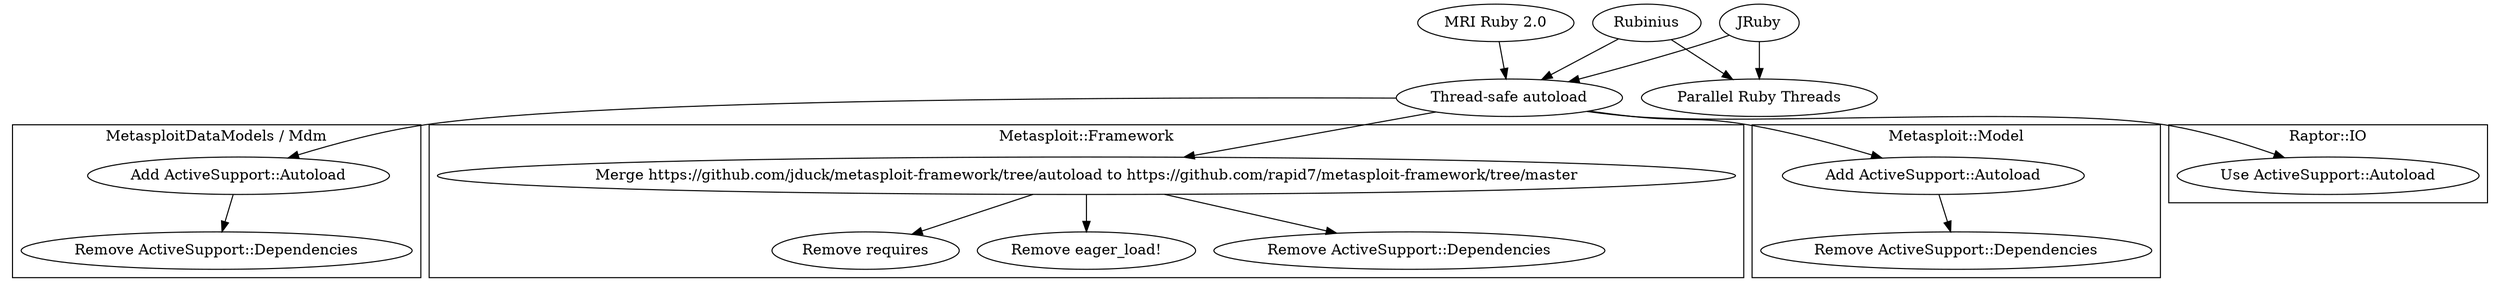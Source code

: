 digraph brainstorm {
  jruby [label="JRuby"]
  rubinius [label="Rubinius"]

  thread_safe_autoload [label="Thread-safe autoload"]
  parallel_ruby_threads [label="Parallel Ruby Threads"]
  
  jruby -> thread_safe_autoload
  jruby -> parallel_ruby_threads

  "MRI Ruby 2.0" -> thread_safe_autoload

  rubinius -> thread_safe_autoload
  rubinius -> parallel_ruby_threads

  thread_safe_autoload -> metasploit_data_models_autoload
  thread_safe_autoload -> metasploit_framework_autoload
  thread_safe_autoload -> metasploit_model_autoload
  thread_safe_autoload -> raptor_io_autoload

  subgraph cluster_metasploit_data_models {
    label = "MetasploitDataModels / Mdm"

    metasploit_data_models_autoload [label="Add ActiveSupport::Autoload"]
    metasploit_data_models_dependencies [label="Remove ActiveSupport::Dependencies"]

    metasploit_data_models_autoload -> metasploit_data_models_dependencies
  }

  subgraph cluster_metasploit_framework {
    label = "Metasploit::Framework"

    metasploit_framework_autoload [label="Merge https://github.com/jduck/metasploit-framework/tree/autoload to https://github.com/rapid7/metasploit-framework/tree/master"]
    metasploit_framework_dependencies [label="Remove ActiveSupport::Dependencies"]
    metasploit_framework_requires [label="Remove requires"]
    metasploit_framework_eager_load [label="Remove eager_load!"]

    metasploit_framework_autoload -> metasploit_framework_dependencies
    metasploit_framework_autoload -> metasploit_framework_requires
    metasploit_framework_autoload -> metasploit_framework_eager_load
  }

  subgraph cluster_metasploit_model {
    label = "Metasploit::Model"

    metasploit_model_autoload [label="Add ActiveSupport::Autoload"]
    metasploit_model_dependencies [label="Remove ActiveSupport::Dependencies"]

    metasploit_model_autoload -> metasploit_model_dependencies
  }

  subgraph cluster_raptor_io {
    label = "Raptor::IO"

    raptor_io_autoload [label="Use ActiveSupport::Autoload"]
  }
}